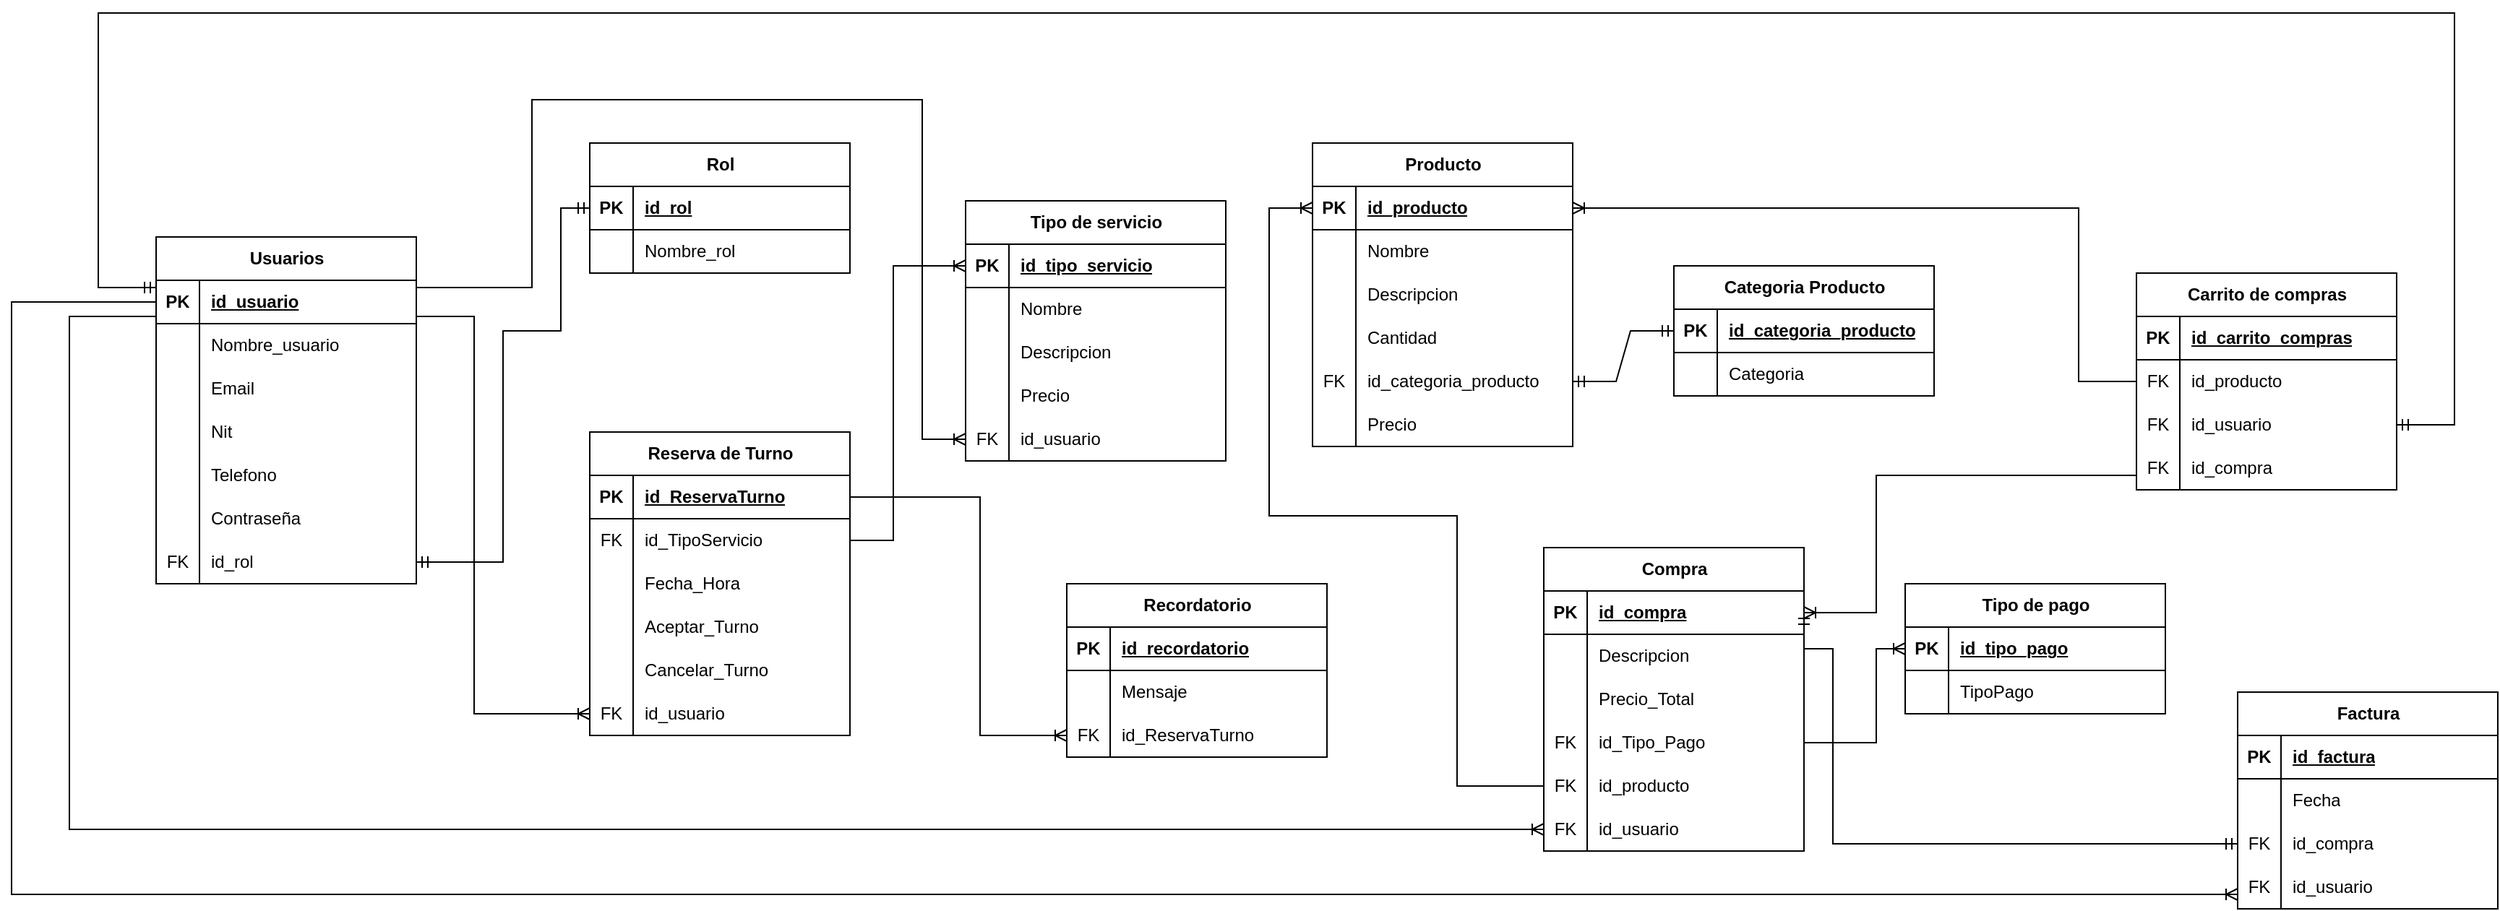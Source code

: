 <mxfile version="24.6.5" type="device">
  <diagram id="R2lEEEUBdFMjLlhIrx00" name="Page-1">
    <mxGraphModel dx="1730" dy="452" grid="1" gridSize="10" guides="1" tooltips="1" connect="1" arrows="1" fold="1" page="1" pageScale="1" pageWidth="850" pageHeight="1100" math="0" shadow="0" extFonts="Permanent Marker^https://fonts.googleapis.com/css?family=Permanent+Marker">
      <root>
        <mxCell id="0" />
        <mxCell id="1" parent="0" />
        <mxCell id="xxgTu0V1UEHldDHJGtF3-1" value="Usuarios " style="shape=table;startSize=30;container=1;collapsible=1;childLayout=tableLayout;fixedRows=1;rowLines=0;fontStyle=1;align=center;resizeLast=1;html=1;" vertex="1" parent="1">
          <mxGeometry x="60" y="205" width="180" height="240" as="geometry" />
        </mxCell>
        <mxCell id="xxgTu0V1UEHldDHJGtF3-2" value="" style="shape=tableRow;horizontal=0;startSize=0;swimlaneHead=0;swimlaneBody=0;fillColor=none;collapsible=0;dropTarget=0;points=[[0,0.5],[1,0.5]];portConstraint=eastwest;top=0;left=0;right=0;bottom=1;" vertex="1" parent="xxgTu0V1UEHldDHJGtF3-1">
          <mxGeometry y="30" width="180" height="30" as="geometry" />
        </mxCell>
        <mxCell id="xxgTu0V1UEHldDHJGtF3-3" value="PK" style="shape=partialRectangle;connectable=0;fillColor=none;top=0;left=0;bottom=0;right=0;fontStyle=1;overflow=hidden;whiteSpace=wrap;html=1;" vertex="1" parent="xxgTu0V1UEHldDHJGtF3-2">
          <mxGeometry width="30" height="30" as="geometry">
            <mxRectangle width="30" height="30" as="alternateBounds" />
          </mxGeometry>
        </mxCell>
        <mxCell id="xxgTu0V1UEHldDHJGtF3-4" value="id_usuario" style="shape=partialRectangle;connectable=0;fillColor=none;top=0;left=0;bottom=0;right=0;align=left;spacingLeft=6;fontStyle=5;overflow=hidden;whiteSpace=wrap;html=1;" vertex="1" parent="xxgTu0V1UEHldDHJGtF3-2">
          <mxGeometry x="30" width="150" height="30" as="geometry">
            <mxRectangle width="150" height="30" as="alternateBounds" />
          </mxGeometry>
        </mxCell>
        <mxCell id="xxgTu0V1UEHldDHJGtF3-5" value="" style="shape=tableRow;horizontal=0;startSize=0;swimlaneHead=0;swimlaneBody=0;fillColor=none;collapsible=0;dropTarget=0;points=[[0,0.5],[1,0.5]];portConstraint=eastwest;top=0;left=0;right=0;bottom=0;" vertex="1" parent="xxgTu0V1UEHldDHJGtF3-1">
          <mxGeometry y="60" width="180" height="30" as="geometry" />
        </mxCell>
        <mxCell id="xxgTu0V1UEHldDHJGtF3-6" value="" style="shape=partialRectangle;connectable=0;fillColor=none;top=0;left=0;bottom=0;right=0;editable=1;overflow=hidden;whiteSpace=wrap;html=1;" vertex="1" parent="xxgTu0V1UEHldDHJGtF3-5">
          <mxGeometry width="30" height="30" as="geometry">
            <mxRectangle width="30" height="30" as="alternateBounds" />
          </mxGeometry>
        </mxCell>
        <mxCell id="xxgTu0V1UEHldDHJGtF3-7" value="Nombre_usuario " style="shape=partialRectangle;connectable=0;fillColor=none;top=0;left=0;bottom=0;right=0;align=left;spacingLeft=6;overflow=hidden;whiteSpace=wrap;html=1;" vertex="1" parent="xxgTu0V1UEHldDHJGtF3-5">
          <mxGeometry x="30" width="150" height="30" as="geometry">
            <mxRectangle width="150" height="30" as="alternateBounds" />
          </mxGeometry>
        </mxCell>
        <mxCell id="xxgTu0V1UEHldDHJGtF3-8" value="" style="shape=tableRow;horizontal=0;startSize=0;swimlaneHead=0;swimlaneBody=0;fillColor=none;collapsible=0;dropTarget=0;points=[[0,0.5],[1,0.5]];portConstraint=eastwest;top=0;left=0;right=0;bottom=0;" vertex="1" parent="xxgTu0V1UEHldDHJGtF3-1">
          <mxGeometry y="90" width="180" height="30" as="geometry" />
        </mxCell>
        <mxCell id="xxgTu0V1UEHldDHJGtF3-9" value="" style="shape=partialRectangle;connectable=0;fillColor=none;top=0;left=0;bottom=0;right=0;editable=1;overflow=hidden;whiteSpace=wrap;html=1;" vertex="1" parent="xxgTu0V1UEHldDHJGtF3-8">
          <mxGeometry width="30" height="30" as="geometry">
            <mxRectangle width="30" height="30" as="alternateBounds" />
          </mxGeometry>
        </mxCell>
        <mxCell id="xxgTu0V1UEHldDHJGtF3-10" value="Email" style="shape=partialRectangle;connectable=0;fillColor=none;top=0;left=0;bottom=0;right=0;align=left;spacingLeft=6;overflow=hidden;whiteSpace=wrap;html=1;" vertex="1" parent="xxgTu0V1UEHldDHJGtF3-8">
          <mxGeometry x="30" width="150" height="30" as="geometry">
            <mxRectangle width="150" height="30" as="alternateBounds" />
          </mxGeometry>
        </mxCell>
        <mxCell id="xxgTu0V1UEHldDHJGtF3-11" value="" style="shape=tableRow;horizontal=0;startSize=0;swimlaneHead=0;swimlaneBody=0;fillColor=none;collapsible=0;dropTarget=0;points=[[0,0.5],[1,0.5]];portConstraint=eastwest;top=0;left=0;right=0;bottom=0;" vertex="1" parent="xxgTu0V1UEHldDHJGtF3-1">
          <mxGeometry y="120" width="180" height="30" as="geometry" />
        </mxCell>
        <mxCell id="xxgTu0V1UEHldDHJGtF3-12" value="" style="shape=partialRectangle;connectable=0;fillColor=none;top=0;left=0;bottom=0;right=0;editable=1;overflow=hidden;whiteSpace=wrap;html=1;" vertex="1" parent="xxgTu0V1UEHldDHJGtF3-11">
          <mxGeometry width="30" height="30" as="geometry">
            <mxRectangle width="30" height="30" as="alternateBounds" />
          </mxGeometry>
        </mxCell>
        <mxCell id="xxgTu0V1UEHldDHJGtF3-13" value="Nit" style="shape=partialRectangle;connectable=0;fillColor=none;top=0;left=0;bottom=0;right=0;align=left;spacingLeft=6;overflow=hidden;whiteSpace=wrap;html=1;" vertex="1" parent="xxgTu0V1UEHldDHJGtF3-11">
          <mxGeometry x="30" width="150" height="30" as="geometry">
            <mxRectangle width="150" height="30" as="alternateBounds" />
          </mxGeometry>
        </mxCell>
        <mxCell id="xxgTu0V1UEHldDHJGtF3-14" style="shape=tableRow;horizontal=0;startSize=0;swimlaneHead=0;swimlaneBody=0;fillColor=none;collapsible=0;dropTarget=0;points=[[0,0.5],[1,0.5]];portConstraint=eastwest;top=0;left=0;right=0;bottom=0;" vertex="1" parent="xxgTu0V1UEHldDHJGtF3-1">
          <mxGeometry y="150" width="180" height="30" as="geometry" />
        </mxCell>
        <mxCell id="xxgTu0V1UEHldDHJGtF3-15" style="shape=partialRectangle;connectable=0;fillColor=none;top=0;left=0;bottom=0;right=0;editable=1;overflow=hidden;whiteSpace=wrap;html=1;" vertex="1" parent="xxgTu0V1UEHldDHJGtF3-14">
          <mxGeometry width="30" height="30" as="geometry">
            <mxRectangle width="30" height="30" as="alternateBounds" />
          </mxGeometry>
        </mxCell>
        <mxCell id="xxgTu0V1UEHldDHJGtF3-16" value="Telefono" style="shape=partialRectangle;connectable=0;fillColor=none;top=0;left=0;bottom=0;right=0;align=left;spacingLeft=6;overflow=hidden;whiteSpace=wrap;html=1;" vertex="1" parent="xxgTu0V1UEHldDHJGtF3-14">
          <mxGeometry x="30" width="150" height="30" as="geometry">
            <mxRectangle width="150" height="30" as="alternateBounds" />
          </mxGeometry>
        </mxCell>
        <mxCell id="xxgTu0V1UEHldDHJGtF3-20" style="shape=tableRow;horizontal=0;startSize=0;swimlaneHead=0;swimlaneBody=0;fillColor=none;collapsible=0;dropTarget=0;points=[[0,0.5],[1,0.5]];portConstraint=eastwest;top=0;left=0;right=0;bottom=0;" vertex="1" parent="xxgTu0V1UEHldDHJGtF3-1">
          <mxGeometry y="180" width="180" height="30" as="geometry" />
        </mxCell>
        <mxCell id="xxgTu0V1UEHldDHJGtF3-21" style="shape=partialRectangle;connectable=0;fillColor=none;top=0;left=0;bottom=0;right=0;editable=1;overflow=hidden;whiteSpace=wrap;html=1;" vertex="1" parent="xxgTu0V1UEHldDHJGtF3-20">
          <mxGeometry width="30" height="30" as="geometry">
            <mxRectangle width="30" height="30" as="alternateBounds" />
          </mxGeometry>
        </mxCell>
        <mxCell id="xxgTu0V1UEHldDHJGtF3-22" value="Contraseña" style="shape=partialRectangle;connectable=0;fillColor=none;top=0;left=0;bottom=0;right=0;align=left;spacingLeft=6;overflow=hidden;whiteSpace=wrap;html=1;" vertex="1" parent="xxgTu0V1UEHldDHJGtF3-20">
          <mxGeometry x="30" width="150" height="30" as="geometry">
            <mxRectangle width="150" height="30" as="alternateBounds" />
          </mxGeometry>
        </mxCell>
        <mxCell id="xxgTu0V1UEHldDHJGtF3-17" style="shape=tableRow;horizontal=0;startSize=0;swimlaneHead=0;swimlaneBody=0;fillColor=none;collapsible=0;dropTarget=0;points=[[0,0.5],[1,0.5]];portConstraint=eastwest;top=0;left=0;right=0;bottom=0;" vertex="1" parent="xxgTu0V1UEHldDHJGtF3-1">
          <mxGeometry y="210" width="180" height="30" as="geometry" />
        </mxCell>
        <mxCell id="xxgTu0V1UEHldDHJGtF3-18" value="FK" style="shape=partialRectangle;connectable=0;fillColor=none;top=0;left=0;bottom=0;right=0;editable=1;overflow=hidden;whiteSpace=wrap;html=1;" vertex="1" parent="xxgTu0V1UEHldDHJGtF3-17">
          <mxGeometry width="30" height="30" as="geometry">
            <mxRectangle width="30" height="30" as="alternateBounds" />
          </mxGeometry>
        </mxCell>
        <mxCell id="xxgTu0V1UEHldDHJGtF3-19" value="id_rol" style="shape=partialRectangle;connectable=0;fillColor=none;top=0;left=0;bottom=0;right=0;align=left;spacingLeft=6;overflow=hidden;whiteSpace=wrap;html=1;" vertex="1" parent="xxgTu0V1UEHldDHJGtF3-17">
          <mxGeometry x="30" width="150" height="30" as="geometry">
            <mxRectangle width="150" height="30" as="alternateBounds" />
          </mxGeometry>
        </mxCell>
        <mxCell id="xxgTu0V1UEHldDHJGtF3-23" value="Rol" style="shape=table;startSize=30;container=1;collapsible=1;childLayout=tableLayout;fixedRows=1;rowLines=0;fontStyle=1;align=center;resizeLast=1;html=1;" vertex="1" parent="1">
          <mxGeometry x="360" y="140" width="180" height="90" as="geometry" />
        </mxCell>
        <mxCell id="xxgTu0V1UEHldDHJGtF3-24" value="" style="shape=tableRow;horizontal=0;startSize=0;swimlaneHead=0;swimlaneBody=0;fillColor=none;collapsible=0;dropTarget=0;points=[[0,0.5],[1,0.5]];portConstraint=eastwest;top=0;left=0;right=0;bottom=1;" vertex="1" parent="xxgTu0V1UEHldDHJGtF3-23">
          <mxGeometry y="30" width="180" height="30" as="geometry" />
        </mxCell>
        <mxCell id="xxgTu0V1UEHldDHJGtF3-25" value="PK" style="shape=partialRectangle;connectable=0;fillColor=none;top=0;left=0;bottom=0;right=0;fontStyle=1;overflow=hidden;whiteSpace=wrap;html=1;" vertex="1" parent="xxgTu0V1UEHldDHJGtF3-24">
          <mxGeometry width="30" height="30" as="geometry">
            <mxRectangle width="30" height="30" as="alternateBounds" />
          </mxGeometry>
        </mxCell>
        <mxCell id="xxgTu0V1UEHldDHJGtF3-26" value="id_rol" style="shape=partialRectangle;connectable=0;fillColor=none;top=0;left=0;bottom=0;right=0;align=left;spacingLeft=6;fontStyle=5;overflow=hidden;whiteSpace=wrap;html=1;" vertex="1" parent="xxgTu0V1UEHldDHJGtF3-24">
          <mxGeometry x="30" width="150" height="30" as="geometry">
            <mxRectangle width="150" height="30" as="alternateBounds" />
          </mxGeometry>
        </mxCell>
        <mxCell id="xxgTu0V1UEHldDHJGtF3-27" value="" style="shape=tableRow;horizontal=0;startSize=0;swimlaneHead=0;swimlaneBody=0;fillColor=none;collapsible=0;dropTarget=0;points=[[0,0.5],[1,0.5]];portConstraint=eastwest;top=0;left=0;right=0;bottom=0;" vertex="1" parent="xxgTu0V1UEHldDHJGtF3-23">
          <mxGeometry y="60" width="180" height="30" as="geometry" />
        </mxCell>
        <mxCell id="xxgTu0V1UEHldDHJGtF3-28" value="" style="shape=partialRectangle;connectable=0;fillColor=none;top=0;left=0;bottom=0;right=0;editable=1;overflow=hidden;whiteSpace=wrap;html=1;" vertex="1" parent="xxgTu0V1UEHldDHJGtF3-27">
          <mxGeometry width="30" height="30" as="geometry">
            <mxRectangle width="30" height="30" as="alternateBounds" />
          </mxGeometry>
        </mxCell>
        <mxCell id="xxgTu0V1UEHldDHJGtF3-29" value="Nombre_rol" style="shape=partialRectangle;connectable=0;fillColor=none;top=0;left=0;bottom=0;right=0;align=left;spacingLeft=6;overflow=hidden;whiteSpace=wrap;html=1;" vertex="1" parent="xxgTu0V1UEHldDHJGtF3-27">
          <mxGeometry x="30" width="150" height="30" as="geometry">
            <mxRectangle width="150" height="30" as="alternateBounds" />
          </mxGeometry>
        </mxCell>
        <mxCell id="xxgTu0V1UEHldDHJGtF3-36" value="Reserva de Turno" style="shape=table;startSize=30;container=1;collapsible=1;childLayout=tableLayout;fixedRows=1;rowLines=0;fontStyle=1;align=center;resizeLast=1;html=1;" vertex="1" parent="1">
          <mxGeometry x="360" y="340" width="180" height="210" as="geometry" />
        </mxCell>
        <mxCell id="xxgTu0V1UEHldDHJGtF3-37" value="" style="shape=tableRow;horizontal=0;startSize=0;swimlaneHead=0;swimlaneBody=0;fillColor=none;collapsible=0;dropTarget=0;points=[[0,0.5],[1,0.5]];portConstraint=eastwest;top=0;left=0;right=0;bottom=1;" vertex="1" parent="xxgTu0V1UEHldDHJGtF3-36">
          <mxGeometry y="30" width="180" height="30" as="geometry" />
        </mxCell>
        <mxCell id="xxgTu0V1UEHldDHJGtF3-38" value="PK" style="shape=partialRectangle;connectable=0;fillColor=none;top=0;left=0;bottom=0;right=0;fontStyle=1;overflow=hidden;whiteSpace=wrap;html=1;" vertex="1" parent="xxgTu0V1UEHldDHJGtF3-37">
          <mxGeometry width="30" height="30" as="geometry">
            <mxRectangle width="30" height="30" as="alternateBounds" />
          </mxGeometry>
        </mxCell>
        <mxCell id="xxgTu0V1UEHldDHJGtF3-39" value="id_ReservaTurno" style="shape=partialRectangle;connectable=0;fillColor=none;top=0;left=0;bottom=0;right=0;align=left;spacingLeft=6;fontStyle=5;overflow=hidden;whiteSpace=wrap;html=1;" vertex="1" parent="xxgTu0V1UEHldDHJGtF3-37">
          <mxGeometry x="30" width="150" height="30" as="geometry">
            <mxRectangle width="150" height="30" as="alternateBounds" />
          </mxGeometry>
        </mxCell>
        <mxCell id="xxgTu0V1UEHldDHJGtF3-40" value="" style="shape=tableRow;horizontal=0;startSize=0;swimlaneHead=0;swimlaneBody=0;fillColor=none;collapsible=0;dropTarget=0;points=[[0,0.5],[1,0.5]];portConstraint=eastwest;top=0;left=0;right=0;bottom=0;" vertex="1" parent="xxgTu0V1UEHldDHJGtF3-36">
          <mxGeometry y="60" width="180" height="30" as="geometry" />
        </mxCell>
        <mxCell id="xxgTu0V1UEHldDHJGtF3-41" value="FK" style="shape=partialRectangle;connectable=0;fillColor=none;top=0;left=0;bottom=0;right=0;editable=1;overflow=hidden;whiteSpace=wrap;html=1;" vertex="1" parent="xxgTu0V1UEHldDHJGtF3-40">
          <mxGeometry width="30" height="30" as="geometry">
            <mxRectangle width="30" height="30" as="alternateBounds" />
          </mxGeometry>
        </mxCell>
        <mxCell id="xxgTu0V1UEHldDHJGtF3-42" value="id_TipoServicio" style="shape=partialRectangle;connectable=0;fillColor=none;top=0;left=0;bottom=0;right=0;align=left;spacingLeft=6;overflow=hidden;whiteSpace=wrap;html=1;" vertex="1" parent="xxgTu0V1UEHldDHJGtF3-40">
          <mxGeometry x="30" width="150" height="30" as="geometry">
            <mxRectangle width="150" height="30" as="alternateBounds" />
          </mxGeometry>
        </mxCell>
        <mxCell id="xxgTu0V1UEHldDHJGtF3-43" value="" style="shape=tableRow;horizontal=0;startSize=0;swimlaneHead=0;swimlaneBody=0;fillColor=none;collapsible=0;dropTarget=0;points=[[0,0.5],[1,0.5]];portConstraint=eastwest;top=0;left=0;right=0;bottom=0;" vertex="1" parent="xxgTu0V1UEHldDHJGtF3-36">
          <mxGeometry y="90" width="180" height="30" as="geometry" />
        </mxCell>
        <mxCell id="xxgTu0V1UEHldDHJGtF3-44" value="" style="shape=partialRectangle;connectable=0;fillColor=none;top=0;left=0;bottom=0;right=0;editable=1;overflow=hidden;whiteSpace=wrap;html=1;" vertex="1" parent="xxgTu0V1UEHldDHJGtF3-43">
          <mxGeometry width="30" height="30" as="geometry">
            <mxRectangle width="30" height="30" as="alternateBounds" />
          </mxGeometry>
        </mxCell>
        <mxCell id="xxgTu0V1UEHldDHJGtF3-45" value="Fecha_Hora" style="shape=partialRectangle;connectable=0;fillColor=none;top=0;left=0;bottom=0;right=0;align=left;spacingLeft=6;overflow=hidden;whiteSpace=wrap;html=1;" vertex="1" parent="xxgTu0V1UEHldDHJGtF3-43">
          <mxGeometry x="30" width="150" height="30" as="geometry">
            <mxRectangle width="150" height="30" as="alternateBounds" />
          </mxGeometry>
        </mxCell>
        <mxCell id="xxgTu0V1UEHldDHJGtF3-46" value="" style="shape=tableRow;horizontal=0;startSize=0;swimlaneHead=0;swimlaneBody=0;fillColor=none;collapsible=0;dropTarget=0;points=[[0,0.5],[1,0.5]];portConstraint=eastwest;top=0;left=0;right=0;bottom=0;" vertex="1" parent="xxgTu0V1UEHldDHJGtF3-36">
          <mxGeometry y="120" width="180" height="30" as="geometry" />
        </mxCell>
        <mxCell id="xxgTu0V1UEHldDHJGtF3-47" value="" style="shape=partialRectangle;connectable=0;fillColor=none;top=0;left=0;bottom=0;right=0;editable=1;overflow=hidden;whiteSpace=wrap;html=1;" vertex="1" parent="xxgTu0V1UEHldDHJGtF3-46">
          <mxGeometry width="30" height="30" as="geometry">
            <mxRectangle width="30" height="30" as="alternateBounds" />
          </mxGeometry>
        </mxCell>
        <mxCell id="xxgTu0V1UEHldDHJGtF3-48" value="Aceptar_Turno" style="shape=partialRectangle;connectable=0;fillColor=none;top=0;left=0;bottom=0;right=0;align=left;spacingLeft=6;overflow=hidden;whiteSpace=wrap;html=1;" vertex="1" parent="xxgTu0V1UEHldDHJGtF3-46">
          <mxGeometry x="30" width="150" height="30" as="geometry">
            <mxRectangle width="150" height="30" as="alternateBounds" />
          </mxGeometry>
        </mxCell>
        <mxCell id="xxgTu0V1UEHldDHJGtF3-49" style="shape=tableRow;horizontal=0;startSize=0;swimlaneHead=0;swimlaneBody=0;fillColor=none;collapsible=0;dropTarget=0;points=[[0,0.5],[1,0.5]];portConstraint=eastwest;top=0;left=0;right=0;bottom=0;" vertex="1" parent="xxgTu0V1UEHldDHJGtF3-36">
          <mxGeometry y="150" width="180" height="30" as="geometry" />
        </mxCell>
        <mxCell id="xxgTu0V1UEHldDHJGtF3-50" style="shape=partialRectangle;connectable=0;fillColor=none;top=0;left=0;bottom=0;right=0;editable=1;overflow=hidden;whiteSpace=wrap;html=1;" vertex="1" parent="xxgTu0V1UEHldDHJGtF3-49">
          <mxGeometry width="30" height="30" as="geometry">
            <mxRectangle width="30" height="30" as="alternateBounds" />
          </mxGeometry>
        </mxCell>
        <mxCell id="xxgTu0V1UEHldDHJGtF3-51" value="Cancelar_Turno" style="shape=partialRectangle;connectable=0;fillColor=none;top=0;left=0;bottom=0;right=0;align=left;spacingLeft=6;overflow=hidden;whiteSpace=wrap;html=1;" vertex="1" parent="xxgTu0V1UEHldDHJGtF3-49">
          <mxGeometry x="30" width="150" height="30" as="geometry">
            <mxRectangle width="150" height="30" as="alternateBounds" />
          </mxGeometry>
        </mxCell>
        <mxCell id="xxgTu0V1UEHldDHJGtF3-52" style="shape=tableRow;horizontal=0;startSize=0;swimlaneHead=0;swimlaneBody=0;fillColor=none;collapsible=0;dropTarget=0;points=[[0,0.5],[1,0.5]];portConstraint=eastwest;top=0;left=0;right=0;bottom=0;" vertex="1" parent="xxgTu0V1UEHldDHJGtF3-36">
          <mxGeometry y="180" width="180" height="30" as="geometry" />
        </mxCell>
        <mxCell id="xxgTu0V1UEHldDHJGtF3-53" value="FK" style="shape=partialRectangle;connectable=0;fillColor=none;top=0;left=0;bottom=0;right=0;editable=1;overflow=hidden;whiteSpace=wrap;html=1;" vertex="1" parent="xxgTu0V1UEHldDHJGtF3-52">
          <mxGeometry width="30" height="30" as="geometry">
            <mxRectangle width="30" height="30" as="alternateBounds" />
          </mxGeometry>
        </mxCell>
        <mxCell id="xxgTu0V1UEHldDHJGtF3-54" value="id_usuario" style="shape=partialRectangle;connectable=0;fillColor=none;top=0;left=0;bottom=0;right=0;align=left;spacingLeft=6;overflow=hidden;whiteSpace=wrap;html=1;" vertex="1" parent="xxgTu0V1UEHldDHJGtF3-52">
          <mxGeometry x="30" width="150" height="30" as="geometry">
            <mxRectangle width="150" height="30" as="alternateBounds" />
          </mxGeometry>
        </mxCell>
        <mxCell id="xxgTu0V1UEHldDHJGtF3-58" value="Tipo de servicio " style="shape=table;startSize=30;container=1;collapsible=1;childLayout=tableLayout;fixedRows=1;rowLines=0;fontStyle=1;align=center;resizeLast=1;html=1;" vertex="1" parent="1">
          <mxGeometry x="620" y="180" width="180" height="180" as="geometry" />
        </mxCell>
        <mxCell id="xxgTu0V1UEHldDHJGtF3-59" value="" style="shape=tableRow;horizontal=0;startSize=0;swimlaneHead=0;swimlaneBody=0;fillColor=none;collapsible=0;dropTarget=0;points=[[0,0.5],[1,0.5]];portConstraint=eastwest;top=0;left=0;right=0;bottom=1;" vertex="1" parent="xxgTu0V1UEHldDHJGtF3-58">
          <mxGeometry y="30" width="180" height="30" as="geometry" />
        </mxCell>
        <mxCell id="xxgTu0V1UEHldDHJGtF3-60" value="PK" style="shape=partialRectangle;connectable=0;fillColor=none;top=0;left=0;bottom=0;right=0;fontStyle=1;overflow=hidden;whiteSpace=wrap;html=1;" vertex="1" parent="xxgTu0V1UEHldDHJGtF3-59">
          <mxGeometry width="30" height="30" as="geometry">
            <mxRectangle width="30" height="30" as="alternateBounds" />
          </mxGeometry>
        </mxCell>
        <mxCell id="xxgTu0V1UEHldDHJGtF3-61" value="id_tipo_servicio" style="shape=partialRectangle;connectable=0;fillColor=none;top=0;left=0;bottom=0;right=0;align=left;spacingLeft=6;fontStyle=5;overflow=hidden;whiteSpace=wrap;html=1;" vertex="1" parent="xxgTu0V1UEHldDHJGtF3-59">
          <mxGeometry x="30" width="150" height="30" as="geometry">
            <mxRectangle width="150" height="30" as="alternateBounds" />
          </mxGeometry>
        </mxCell>
        <mxCell id="xxgTu0V1UEHldDHJGtF3-62" value="" style="shape=tableRow;horizontal=0;startSize=0;swimlaneHead=0;swimlaneBody=0;fillColor=none;collapsible=0;dropTarget=0;points=[[0,0.5],[1,0.5]];portConstraint=eastwest;top=0;left=0;right=0;bottom=0;" vertex="1" parent="xxgTu0V1UEHldDHJGtF3-58">
          <mxGeometry y="60" width="180" height="30" as="geometry" />
        </mxCell>
        <mxCell id="xxgTu0V1UEHldDHJGtF3-63" value="" style="shape=partialRectangle;connectable=0;fillColor=none;top=0;left=0;bottom=0;right=0;editable=1;overflow=hidden;whiteSpace=wrap;html=1;" vertex="1" parent="xxgTu0V1UEHldDHJGtF3-62">
          <mxGeometry width="30" height="30" as="geometry">
            <mxRectangle width="30" height="30" as="alternateBounds" />
          </mxGeometry>
        </mxCell>
        <mxCell id="xxgTu0V1UEHldDHJGtF3-64" value="Nombre" style="shape=partialRectangle;connectable=0;fillColor=none;top=0;left=0;bottom=0;right=0;align=left;spacingLeft=6;overflow=hidden;whiteSpace=wrap;html=1;" vertex="1" parent="xxgTu0V1UEHldDHJGtF3-62">
          <mxGeometry x="30" width="150" height="30" as="geometry">
            <mxRectangle width="150" height="30" as="alternateBounds" />
          </mxGeometry>
        </mxCell>
        <mxCell id="xxgTu0V1UEHldDHJGtF3-65" value="" style="shape=tableRow;horizontal=0;startSize=0;swimlaneHead=0;swimlaneBody=0;fillColor=none;collapsible=0;dropTarget=0;points=[[0,0.5],[1,0.5]];portConstraint=eastwest;top=0;left=0;right=0;bottom=0;" vertex="1" parent="xxgTu0V1UEHldDHJGtF3-58">
          <mxGeometry y="90" width="180" height="30" as="geometry" />
        </mxCell>
        <mxCell id="xxgTu0V1UEHldDHJGtF3-66" value="" style="shape=partialRectangle;connectable=0;fillColor=none;top=0;left=0;bottom=0;right=0;editable=1;overflow=hidden;whiteSpace=wrap;html=1;" vertex="1" parent="xxgTu0V1UEHldDHJGtF3-65">
          <mxGeometry width="30" height="30" as="geometry">
            <mxRectangle width="30" height="30" as="alternateBounds" />
          </mxGeometry>
        </mxCell>
        <mxCell id="xxgTu0V1UEHldDHJGtF3-67" value="Descripcion" style="shape=partialRectangle;connectable=0;fillColor=none;top=0;left=0;bottom=0;right=0;align=left;spacingLeft=6;overflow=hidden;whiteSpace=wrap;html=1;" vertex="1" parent="xxgTu0V1UEHldDHJGtF3-65">
          <mxGeometry x="30" width="150" height="30" as="geometry">
            <mxRectangle width="150" height="30" as="alternateBounds" />
          </mxGeometry>
        </mxCell>
        <mxCell id="xxgTu0V1UEHldDHJGtF3-68" value="" style="shape=tableRow;horizontal=0;startSize=0;swimlaneHead=0;swimlaneBody=0;fillColor=none;collapsible=0;dropTarget=0;points=[[0,0.5],[1,0.5]];portConstraint=eastwest;top=0;left=0;right=0;bottom=0;" vertex="1" parent="xxgTu0V1UEHldDHJGtF3-58">
          <mxGeometry y="120" width="180" height="30" as="geometry" />
        </mxCell>
        <mxCell id="xxgTu0V1UEHldDHJGtF3-69" value="" style="shape=partialRectangle;connectable=0;fillColor=none;top=0;left=0;bottom=0;right=0;editable=1;overflow=hidden;whiteSpace=wrap;html=1;" vertex="1" parent="xxgTu0V1UEHldDHJGtF3-68">
          <mxGeometry width="30" height="30" as="geometry">
            <mxRectangle width="30" height="30" as="alternateBounds" />
          </mxGeometry>
        </mxCell>
        <mxCell id="xxgTu0V1UEHldDHJGtF3-70" value="Precio" style="shape=partialRectangle;connectable=0;fillColor=none;top=0;left=0;bottom=0;right=0;align=left;spacingLeft=6;overflow=hidden;whiteSpace=wrap;html=1;" vertex="1" parent="xxgTu0V1UEHldDHJGtF3-68">
          <mxGeometry x="30" width="150" height="30" as="geometry">
            <mxRectangle width="150" height="30" as="alternateBounds" />
          </mxGeometry>
        </mxCell>
        <mxCell id="xxgTu0V1UEHldDHJGtF3-71" style="shape=tableRow;horizontal=0;startSize=0;swimlaneHead=0;swimlaneBody=0;fillColor=none;collapsible=0;dropTarget=0;points=[[0,0.5],[1,0.5]];portConstraint=eastwest;top=0;left=0;right=0;bottom=0;" vertex="1" parent="xxgTu0V1UEHldDHJGtF3-58">
          <mxGeometry y="150" width="180" height="30" as="geometry" />
        </mxCell>
        <mxCell id="xxgTu0V1UEHldDHJGtF3-72" value="FK" style="shape=partialRectangle;connectable=0;fillColor=none;top=0;left=0;bottom=0;right=0;editable=1;overflow=hidden;whiteSpace=wrap;html=1;" vertex="1" parent="xxgTu0V1UEHldDHJGtF3-71">
          <mxGeometry width="30" height="30" as="geometry">
            <mxRectangle width="30" height="30" as="alternateBounds" />
          </mxGeometry>
        </mxCell>
        <mxCell id="xxgTu0V1UEHldDHJGtF3-73" value="id_usuario" style="shape=partialRectangle;connectable=0;fillColor=none;top=0;left=0;bottom=0;right=0;align=left;spacingLeft=6;overflow=hidden;whiteSpace=wrap;html=1;" vertex="1" parent="xxgTu0V1UEHldDHJGtF3-71">
          <mxGeometry x="30" width="150" height="30" as="geometry">
            <mxRectangle width="150" height="30" as="alternateBounds" />
          </mxGeometry>
        </mxCell>
        <mxCell id="xxgTu0V1UEHldDHJGtF3-77" value="Recordatorio" style="shape=table;startSize=30;container=1;collapsible=1;childLayout=tableLayout;fixedRows=1;rowLines=0;fontStyle=1;align=center;resizeLast=1;html=1;" vertex="1" parent="1">
          <mxGeometry x="690" y="445" width="180" height="120" as="geometry" />
        </mxCell>
        <mxCell id="xxgTu0V1UEHldDHJGtF3-78" value="" style="shape=tableRow;horizontal=0;startSize=0;swimlaneHead=0;swimlaneBody=0;fillColor=none;collapsible=0;dropTarget=0;points=[[0,0.5],[1,0.5]];portConstraint=eastwest;top=0;left=0;right=0;bottom=1;" vertex="1" parent="xxgTu0V1UEHldDHJGtF3-77">
          <mxGeometry y="30" width="180" height="30" as="geometry" />
        </mxCell>
        <mxCell id="xxgTu0V1UEHldDHJGtF3-79" value="PK" style="shape=partialRectangle;connectable=0;fillColor=none;top=0;left=0;bottom=0;right=0;fontStyle=1;overflow=hidden;whiteSpace=wrap;html=1;" vertex="1" parent="xxgTu0V1UEHldDHJGtF3-78">
          <mxGeometry width="30" height="30" as="geometry">
            <mxRectangle width="30" height="30" as="alternateBounds" />
          </mxGeometry>
        </mxCell>
        <mxCell id="xxgTu0V1UEHldDHJGtF3-80" value="id_recordatorio" style="shape=partialRectangle;connectable=0;fillColor=none;top=0;left=0;bottom=0;right=0;align=left;spacingLeft=6;fontStyle=5;overflow=hidden;whiteSpace=wrap;html=1;" vertex="1" parent="xxgTu0V1UEHldDHJGtF3-78">
          <mxGeometry x="30" width="150" height="30" as="geometry">
            <mxRectangle width="150" height="30" as="alternateBounds" />
          </mxGeometry>
        </mxCell>
        <mxCell id="xxgTu0V1UEHldDHJGtF3-81" value="" style="shape=tableRow;horizontal=0;startSize=0;swimlaneHead=0;swimlaneBody=0;fillColor=none;collapsible=0;dropTarget=0;points=[[0,0.5],[1,0.5]];portConstraint=eastwest;top=0;left=0;right=0;bottom=0;" vertex="1" parent="xxgTu0V1UEHldDHJGtF3-77">
          <mxGeometry y="60" width="180" height="30" as="geometry" />
        </mxCell>
        <mxCell id="xxgTu0V1UEHldDHJGtF3-82" value="" style="shape=partialRectangle;connectable=0;fillColor=none;top=0;left=0;bottom=0;right=0;editable=1;overflow=hidden;whiteSpace=wrap;html=1;" vertex="1" parent="xxgTu0V1UEHldDHJGtF3-81">
          <mxGeometry width="30" height="30" as="geometry">
            <mxRectangle width="30" height="30" as="alternateBounds" />
          </mxGeometry>
        </mxCell>
        <mxCell id="xxgTu0V1UEHldDHJGtF3-83" value="Mensaje " style="shape=partialRectangle;connectable=0;fillColor=none;top=0;left=0;bottom=0;right=0;align=left;spacingLeft=6;overflow=hidden;whiteSpace=wrap;html=1;" vertex="1" parent="xxgTu0V1UEHldDHJGtF3-81">
          <mxGeometry x="30" width="150" height="30" as="geometry">
            <mxRectangle width="150" height="30" as="alternateBounds" />
          </mxGeometry>
        </mxCell>
        <mxCell id="xxgTu0V1UEHldDHJGtF3-84" value="" style="shape=tableRow;horizontal=0;startSize=0;swimlaneHead=0;swimlaneBody=0;fillColor=none;collapsible=0;dropTarget=0;points=[[0,0.5],[1,0.5]];portConstraint=eastwest;top=0;left=0;right=0;bottom=0;" vertex="1" parent="xxgTu0V1UEHldDHJGtF3-77">
          <mxGeometry y="90" width="180" height="30" as="geometry" />
        </mxCell>
        <mxCell id="xxgTu0V1UEHldDHJGtF3-85" value="FK" style="shape=partialRectangle;connectable=0;fillColor=none;top=0;left=0;bottom=0;right=0;editable=1;overflow=hidden;whiteSpace=wrap;html=1;" vertex="1" parent="xxgTu0V1UEHldDHJGtF3-84">
          <mxGeometry width="30" height="30" as="geometry">
            <mxRectangle width="30" height="30" as="alternateBounds" />
          </mxGeometry>
        </mxCell>
        <mxCell id="xxgTu0V1UEHldDHJGtF3-86" value="id_ReservaTurno" style="shape=partialRectangle;connectable=0;fillColor=none;top=0;left=0;bottom=0;right=0;align=left;spacingLeft=6;overflow=hidden;whiteSpace=wrap;html=1;" vertex="1" parent="xxgTu0V1UEHldDHJGtF3-84">
          <mxGeometry x="30" width="150" height="30" as="geometry">
            <mxRectangle width="150" height="30" as="alternateBounds" />
          </mxGeometry>
        </mxCell>
        <mxCell id="xxgTu0V1UEHldDHJGtF3-93" value="Producto" style="shape=table;startSize=30;container=1;collapsible=1;childLayout=tableLayout;fixedRows=1;rowLines=0;fontStyle=1;align=center;resizeLast=1;html=1;" vertex="1" parent="1">
          <mxGeometry x="860" y="140" width="180" height="210" as="geometry" />
        </mxCell>
        <mxCell id="xxgTu0V1UEHldDHJGtF3-94" value="" style="shape=tableRow;horizontal=0;startSize=0;swimlaneHead=0;swimlaneBody=0;fillColor=none;collapsible=0;dropTarget=0;points=[[0,0.5],[1,0.5]];portConstraint=eastwest;top=0;left=0;right=0;bottom=1;" vertex="1" parent="xxgTu0V1UEHldDHJGtF3-93">
          <mxGeometry y="30" width="180" height="30" as="geometry" />
        </mxCell>
        <mxCell id="xxgTu0V1UEHldDHJGtF3-95" value="PK" style="shape=partialRectangle;connectable=0;fillColor=none;top=0;left=0;bottom=0;right=0;fontStyle=1;overflow=hidden;whiteSpace=wrap;html=1;" vertex="1" parent="xxgTu0V1UEHldDHJGtF3-94">
          <mxGeometry width="30" height="30" as="geometry">
            <mxRectangle width="30" height="30" as="alternateBounds" />
          </mxGeometry>
        </mxCell>
        <mxCell id="xxgTu0V1UEHldDHJGtF3-96" value="id_producto" style="shape=partialRectangle;connectable=0;fillColor=none;top=0;left=0;bottom=0;right=0;align=left;spacingLeft=6;fontStyle=5;overflow=hidden;whiteSpace=wrap;html=1;" vertex="1" parent="xxgTu0V1UEHldDHJGtF3-94">
          <mxGeometry x="30" width="150" height="30" as="geometry">
            <mxRectangle width="150" height="30" as="alternateBounds" />
          </mxGeometry>
        </mxCell>
        <mxCell id="xxgTu0V1UEHldDHJGtF3-97" value="" style="shape=tableRow;horizontal=0;startSize=0;swimlaneHead=0;swimlaneBody=0;fillColor=none;collapsible=0;dropTarget=0;points=[[0,0.5],[1,0.5]];portConstraint=eastwest;top=0;left=0;right=0;bottom=0;" vertex="1" parent="xxgTu0V1UEHldDHJGtF3-93">
          <mxGeometry y="60" width="180" height="30" as="geometry" />
        </mxCell>
        <mxCell id="xxgTu0V1UEHldDHJGtF3-98" value="" style="shape=partialRectangle;connectable=0;fillColor=none;top=0;left=0;bottom=0;right=0;editable=1;overflow=hidden;whiteSpace=wrap;html=1;" vertex="1" parent="xxgTu0V1UEHldDHJGtF3-97">
          <mxGeometry width="30" height="30" as="geometry">
            <mxRectangle width="30" height="30" as="alternateBounds" />
          </mxGeometry>
        </mxCell>
        <mxCell id="xxgTu0V1UEHldDHJGtF3-99" value="Nombre" style="shape=partialRectangle;connectable=0;fillColor=none;top=0;left=0;bottom=0;right=0;align=left;spacingLeft=6;overflow=hidden;whiteSpace=wrap;html=1;" vertex="1" parent="xxgTu0V1UEHldDHJGtF3-97">
          <mxGeometry x="30" width="150" height="30" as="geometry">
            <mxRectangle width="150" height="30" as="alternateBounds" />
          </mxGeometry>
        </mxCell>
        <mxCell id="xxgTu0V1UEHldDHJGtF3-100" value="" style="shape=tableRow;horizontal=0;startSize=0;swimlaneHead=0;swimlaneBody=0;fillColor=none;collapsible=0;dropTarget=0;points=[[0,0.5],[1,0.5]];portConstraint=eastwest;top=0;left=0;right=0;bottom=0;" vertex="1" parent="xxgTu0V1UEHldDHJGtF3-93">
          <mxGeometry y="90" width="180" height="30" as="geometry" />
        </mxCell>
        <mxCell id="xxgTu0V1UEHldDHJGtF3-101" value="" style="shape=partialRectangle;connectable=0;fillColor=none;top=0;left=0;bottom=0;right=0;editable=1;overflow=hidden;whiteSpace=wrap;html=1;" vertex="1" parent="xxgTu0V1UEHldDHJGtF3-100">
          <mxGeometry width="30" height="30" as="geometry">
            <mxRectangle width="30" height="30" as="alternateBounds" />
          </mxGeometry>
        </mxCell>
        <mxCell id="xxgTu0V1UEHldDHJGtF3-102" value="Descripcion" style="shape=partialRectangle;connectable=0;fillColor=none;top=0;left=0;bottom=0;right=0;align=left;spacingLeft=6;overflow=hidden;whiteSpace=wrap;html=1;" vertex="1" parent="xxgTu0V1UEHldDHJGtF3-100">
          <mxGeometry x="30" width="150" height="30" as="geometry">
            <mxRectangle width="150" height="30" as="alternateBounds" />
          </mxGeometry>
        </mxCell>
        <mxCell id="xxgTu0V1UEHldDHJGtF3-103" value="" style="shape=tableRow;horizontal=0;startSize=0;swimlaneHead=0;swimlaneBody=0;fillColor=none;collapsible=0;dropTarget=0;points=[[0,0.5],[1,0.5]];portConstraint=eastwest;top=0;left=0;right=0;bottom=0;" vertex="1" parent="xxgTu0V1UEHldDHJGtF3-93">
          <mxGeometry y="120" width="180" height="30" as="geometry" />
        </mxCell>
        <mxCell id="xxgTu0V1UEHldDHJGtF3-104" value="" style="shape=partialRectangle;connectable=0;fillColor=none;top=0;left=0;bottom=0;right=0;editable=1;overflow=hidden;whiteSpace=wrap;html=1;" vertex="1" parent="xxgTu0V1UEHldDHJGtF3-103">
          <mxGeometry width="30" height="30" as="geometry">
            <mxRectangle width="30" height="30" as="alternateBounds" />
          </mxGeometry>
        </mxCell>
        <mxCell id="xxgTu0V1UEHldDHJGtF3-105" value="Cantidad" style="shape=partialRectangle;connectable=0;fillColor=none;top=0;left=0;bottom=0;right=0;align=left;spacingLeft=6;overflow=hidden;whiteSpace=wrap;html=1;" vertex="1" parent="xxgTu0V1UEHldDHJGtF3-103">
          <mxGeometry x="30" width="150" height="30" as="geometry">
            <mxRectangle width="150" height="30" as="alternateBounds" />
          </mxGeometry>
        </mxCell>
        <mxCell id="xxgTu0V1UEHldDHJGtF3-106" style="shape=tableRow;horizontal=0;startSize=0;swimlaneHead=0;swimlaneBody=0;fillColor=none;collapsible=0;dropTarget=0;points=[[0,0.5],[1,0.5]];portConstraint=eastwest;top=0;left=0;right=0;bottom=0;" vertex="1" parent="xxgTu0V1UEHldDHJGtF3-93">
          <mxGeometry y="150" width="180" height="30" as="geometry" />
        </mxCell>
        <mxCell id="xxgTu0V1UEHldDHJGtF3-107" value="FK" style="shape=partialRectangle;connectable=0;fillColor=none;top=0;left=0;bottom=0;right=0;editable=1;overflow=hidden;whiteSpace=wrap;html=1;" vertex="1" parent="xxgTu0V1UEHldDHJGtF3-106">
          <mxGeometry width="30" height="30" as="geometry">
            <mxRectangle width="30" height="30" as="alternateBounds" />
          </mxGeometry>
        </mxCell>
        <mxCell id="xxgTu0V1UEHldDHJGtF3-108" value="id_categoria_producto " style="shape=partialRectangle;connectable=0;fillColor=none;top=0;left=0;bottom=0;right=0;align=left;spacingLeft=6;overflow=hidden;whiteSpace=wrap;html=1;" vertex="1" parent="xxgTu0V1UEHldDHJGtF3-106">
          <mxGeometry x="30" width="150" height="30" as="geometry">
            <mxRectangle width="150" height="30" as="alternateBounds" />
          </mxGeometry>
        </mxCell>
        <mxCell id="xxgTu0V1UEHldDHJGtF3-109" style="shape=tableRow;horizontal=0;startSize=0;swimlaneHead=0;swimlaneBody=0;fillColor=none;collapsible=0;dropTarget=0;points=[[0,0.5],[1,0.5]];portConstraint=eastwest;top=0;left=0;right=0;bottom=0;" vertex="1" parent="xxgTu0V1UEHldDHJGtF3-93">
          <mxGeometry y="180" width="180" height="30" as="geometry" />
        </mxCell>
        <mxCell id="xxgTu0V1UEHldDHJGtF3-110" value="" style="shape=partialRectangle;connectable=0;fillColor=none;top=0;left=0;bottom=0;right=0;editable=1;overflow=hidden;whiteSpace=wrap;html=1;" vertex="1" parent="xxgTu0V1UEHldDHJGtF3-109">
          <mxGeometry width="30" height="30" as="geometry">
            <mxRectangle width="30" height="30" as="alternateBounds" />
          </mxGeometry>
        </mxCell>
        <mxCell id="xxgTu0V1UEHldDHJGtF3-111" value="Precio" style="shape=partialRectangle;connectable=0;fillColor=none;top=0;left=0;bottom=0;right=0;align=left;spacingLeft=6;overflow=hidden;whiteSpace=wrap;html=1;" vertex="1" parent="xxgTu0V1UEHldDHJGtF3-109">
          <mxGeometry x="30" width="150" height="30" as="geometry">
            <mxRectangle width="150" height="30" as="alternateBounds" />
          </mxGeometry>
        </mxCell>
        <mxCell id="xxgTu0V1UEHldDHJGtF3-112" value="Categoria Producto" style="shape=table;startSize=30;container=1;collapsible=1;childLayout=tableLayout;fixedRows=1;rowLines=0;fontStyle=1;align=center;resizeLast=1;html=1;" vertex="1" parent="1">
          <mxGeometry x="1110" y="225" width="180" height="90" as="geometry" />
        </mxCell>
        <mxCell id="xxgTu0V1UEHldDHJGtF3-113" value="" style="shape=tableRow;horizontal=0;startSize=0;swimlaneHead=0;swimlaneBody=0;fillColor=none;collapsible=0;dropTarget=0;points=[[0,0.5],[1,0.5]];portConstraint=eastwest;top=0;left=0;right=0;bottom=1;" vertex="1" parent="xxgTu0V1UEHldDHJGtF3-112">
          <mxGeometry y="30" width="180" height="30" as="geometry" />
        </mxCell>
        <mxCell id="xxgTu0V1UEHldDHJGtF3-114" value="PK" style="shape=partialRectangle;connectable=0;fillColor=none;top=0;left=0;bottom=0;right=0;fontStyle=1;overflow=hidden;whiteSpace=wrap;html=1;" vertex="1" parent="xxgTu0V1UEHldDHJGtF3-113">
          <mxGeometry width="30" height="30" as="geometry">
            <mxRectangle width="30" height="30" as="alternateBounds" />
          </mxGeometry>
        </mxCell>
        <mxCell id="xxgTu0V1UEHldDHJGtF3-115" value="id_categoria_producto" style="shape=partialRectangle;connectable=0;fillColor=none;top=0;left=0;bottom=0;right=0;align=left;spacingLeft=6;fontStyle=5;overflow=hidden;whiteSpace=wrap;html=1;" vertex="1" parent="xxgTu0V1UEHldDHJGtF3-113">
          <mxGeometry x="30" width="150" height="30" as="geometry">
            <mxRectangle width="150" height="30" as="alternateBounds" />
          </mxGeometry>
        </mxCell>
        <mxCell id="xxgTu0V1UEHldDHJGtF3-116" value="" style="shape=tableRow;horizontal=0;startSize=0;swimlaneHead=0;swimlaneBody=0;fillColor=none;collapsible=0;dropTarget=0;points=[[0,0.5],[1,0.5]];portConstraint=eastwest;top=0;left=0;right=0;bottom=0;" vertex="1" parent="xxgTu0V1UEHldDHJGtF3-112">
          <mxGeometry y="60" width="180" height="30" as="geometry" />
        </mxCell>
        <mxCell id="xxgTu0V1UEHldDHJGtF3-117" value="" style="shape=partialRectangle;connectable=0;fillColor=none;top=0;left=0;bottom=0;right=0;editable=1;overflow=hidden;whiteSpace=wrap;html=1;" vertex="1" parent="xxgTu0V1UEHldDHJGtF3-116">
          <mxGeometry width="30" height="30" as="geometry">
            <mxRectangle width="30" height="30" as="alternateBounds" />
          </mxGeometry>
        </mxCell>
        <mxCell id="xxgTu0V1UEHldDHJGtF3-118" value="Categoria" style="shape=partialRectangle;connectable=0;fillColor=none;top=0;left=0;bottom=0;right=0;align=left;spacingLeft=6;overflow=hidden;whiteSpace=wrap;html=1;" vertex="1" parent="xxgTu0V1UEHldDHJGtF3-116">
          <mxGeometry x="30" width="150" height="30" as="geometry">
            <mxRectangle width="150" height="30" as="alternateBounds" />
          </mxGeometry>
        </mxCell>
        <mxCell id="xxgTu0V1UEHldDHJGtF3-119" value="Compra" style="shape=table;startSize=30;container=1;collapsible=1;childLayout=tableLayout;fixedRows=1;rowLines=0;fontStyle=1;align=center;resizeLast=1;html=1;" vertex="1" parent="1">
          <mxGeometry x="1020" y="420" width="180" height="210" as="geometry" />
        </mxCell>
        <mxCell id="xxgTu0V1UEHldDHJGtF3-120" value="" style="shape=tableRow;horizontal=0;startSize=0;swimlaneHead=0;swimlaneBody=0;fillColor=none;collapsible=0;dropTarget=0;points=[[0,0.5],[1,0.5]];portConstraint=eastwest;top=0;left=0;right=0;bottom=1;" vertex="1" parent="xxgTu0V1UEHldDHJGtF3-119">
          <mxGeometry y="30" width="180" height="30" as="geometry" />
        </mxCell>
        <mxCell id="xxgTu0V1UEHldDHJGtF3-121" value="PK" style="shape=partialRectangle;connectable=0;fillColor=none;top=0;left=0;bottom=0;right=0;fontStyle=1;overflow=hidden;whiteSpace=wrap;html=1;" vertex="1" parent="xxgTu0V1UEHldDHJGtF3-120">
          <mxGeometry width="30" height="30" as="geometry">
            <mxRectangle width="30" height="30" as="alternateBounds" />
          </mxGeometry>
        </mxCell>
        <mxCell id="xxgTu0V1UEHldDHJGtF3-122" value="id_compra" style="shape=partialRectangle;connectable=0;fillColor=none;top=0;left=0;bottom=0;right=0;align=left;spacingLeft=6;fontStyle=5;overflow=hidden;whiteSpace=wrap;html=1;" vertex="1" parent="xxgTu0V1UEHldDHJGtF3-120">
          <mxGeometry x="30" width="150" height="30" as="geometry">
            <mxRectangle width="150" height="30" as="alternateBounds" />
          </mxGeometry>
        </mxCell>
        <mxCell id="xxgTu0V1UEHldDHJGtF3-123" value="" style="shape=tableRow;horizontal=0;startSize=0;swimlaneHead=0;swimlaneBody=0;fillColor=none;collapsible=0;dropTarget=0;points=[[0,0.5],[1,0.5]];portConstraint=eastwest;top=0;left=0;right=0;bottom=0;" vertex="1" parent="xxgTu0V1UEHldDHJGtF3-119">
          <mxGeometry y="60" width="180" height="30" as="geometry" />
        </mxCell>
        <mxCell id="xxgTu0V1UEHldDHJGtF3-124" value="" style="shape=partialRectangle;connectable=0;fillColor=none;top=0;left=0;bottom=0;right=0;editable=1;overflow=hidden;whiteSpace=wrap;html=1;" vertex="1" parent="xxgTu0V1UEHldDHJGtF3-123">
          <mxGeometry width="30" height="30" as="geometry">
            <mxRectangle width="30" height="30" as="alternateBounds" />
          </mxGeometry>
        </mxCell>
        <mxCell id="xxgTu0V1UEHldDHJGtF3-125" value="Descripcion" style="shape=partialRectangle;connectable=0;fillColor=none;top=0;left=0;bottom=0;right=0;align=left;spacingLeft=6;overflow=hidden;whiteSpace=wrap;html=1;" vertex="1" parent="xxgTu0V1UEHldDHJGtF3-123">
          <mxGeometry x="30" width="150" height="30" as="geometry">
            <mxRectangle width="150" height="30" as="alternateBounds" />
          </mxGeometry>
        </mxCell>
        <mxCell id="xxgTu0V1UEHldDHJGtF3-126" value="" style="shape=tableRow;horizontal=0;startSize=0;swimlaneHead=0;swimlaneBody=0;fillColor=none;collapsible=0;dropTarget=0;points=[[0,0.5],[1,0.5]];portConstraint=eastwest;top=0;left=0;right=0;bottom=0;" vertex="1" parent="xxgTu0V1UEHldDHJGtF3-119">
          <mxGeometry y="90" width="180" height="30" as="geometry" />
        </mxCell>
        <mxCell id="xxgTu0V1UEHldDHJGtF3-127" value="" style="shape=partialRectangle;connectable=0;fillColor=none;top=0;left=0;bottom=0;right=0;editable=1;overflow=hidden;whiteSpace=wrap;html=1;" vertex="1" parent="xxgTu0V1UEHldDHJGtF3-126">
          <mxGeometry width="30" height="30" as="geometry">
            <mxRectangle width="30" height="30" as="alternateBounds" />
          </mxGeometry>
        </mxCell>
        <mxCell id="xxgTu0V1UEHldDHJGtF3-128" value="Precio_Total" style="shape=partialRectangle;connectable=0;fillColor=none;top=0;left=0;bottom=0;right=0;align=left;spacingLeft=6;overflow=hidden;whiteSpace=wrap;html=1;" vertex="1" parent="xxgTu0V1UEHldDHJGtF3-126">
          <mxGeometry x="30" width="150" height="30" as="geometry">
            <mxRectangle width="150" height="30" as="alternateBounds" />
          </mxGeometry>
        </mxCell>
        <mxCell id="xxgTu0V1UEHldDHJGtF3-129" value="" style="shape=tableRow;horizontal=0;startSize=0;swimlaneHead=0;swimlaneBody=0;fillColor=none;collapsible=0;dropTarget=0;points=[[0,0.5],[1,0.5]];portConstraint=eastwest;top=0;left=0;right=0;bottom=0;" vertex="1" parent="xxgTu0V1UEHldDHJGtF3-119">
          <mxGeometry y="120" width="180" height="30" as="geometry" />
        </mxCell>
        <mxCell id="xxgTu0V1UEHldDHJGtF3-130" value="FK" style="shape=partialRectangle;connectable=0;fillColor=none;top=0;left=0;bottom=0;right=0;editable=1;overflow=hidden;whiteSpace=wrap;html=1;" vertex="1" parent="xxgTu0V1UEHldDHJGtF3-129">
          <mxGeometry width="30" height="30" as="geometry">
            <mxRectangle width="30" height="30" as="alternateBounds" />
          </mxGeometry>
        </mxCell>
        <mxCell id="xxgTu0V1UEHldDHJGtF3-131" value="id_Tipo_Pago" style="shape=partialRectangle;connectable=0;fillColor=none;top=0;left=0;bottom=0;right=0;align=left;spacingLeft=6;overflow=hidden;whiteSpace=wrap;html=1;" vertex="1" parent="xxgTu0V1UEHldDHJGtF3-129">
          <mxGeometry x="30" width="150" height="30" as="geometry">
            <mxRectangle width="150" height="30" as="alternateBounds" />
          </mxGeometry>
        </mxCell>
        <mxCell id="xxgTu0V1UEHldDHJGtF3-132" style="shape=tableRow;horizontal=0;startSize=0;swimlaneHead=0;swimlaneBody=0;fillColor=none;collapsible=0;dropTarget=0;points=[[0,0.5],[1,0.5]];portConstraint=eastwest;top=0;left=0;right=0;bottom=0;" vertex="1" parent="xxgTu0V1UEHldDHJGtF3-119">
          <mxGeometry y="150" width="180" height="30" as="geometry" />
        </mxCell>
        <mxCell id="xxgTu0V1UEHldDHJGtF3-133" value="FK" style="shape=partialRectangle;connectable=0;fillColor=none;top=0;left=0;bottom=0;right=0;editable=1;overflow=hidden;whiteSpace=wrap;html=1;" vertex="1" parent="xxgTu0V1UEHldDHJGtF3-132">
          <mxGeometry width="30" height="30" as="geometry">
            <mxRectangle width="30" height="30" as="alternateBounds" />
          </mxGeometry>
        </mxCell>
        <mxCell id="xxgTu0V1UEHldDHJGtF3-134" value="id_producto" style="shape=partialRectangle;connectable=0;fillColor=none;top=0;left=0;bottom=0;right=0;align=left;spacingLeft=6;overflow=hidden;whiteSpace=wrap;html=1;" vertex="1" parent="xxgTu0V1UEHldDHJGtF3-132">
          <mxGeometry x="30" width="150" height="30" as="geometry">
            <mxRectangle width="150" height="30" as="alternateBounds" />
          </mxGeometry>
        </mxCell>
        <mxCell id="xxgTu0V1UEHldDHJGtF3-135" style="shape=tableRow;horizontal=0;startSize=0;swimlaneHead=0;swimlaneBody=0;fillColor=none;collapsible=0;dropTarget=0;points=[[0,0.5],[1,0.5]];portConstraint=eastwest;top=0;left=0;right=0;bottom=0;" vertex="1" parent="xxgTu0V1UEHldDHJGtF3-119">
          <mxGeometry y="180" width="180" height="30" as="geometry" />
        </mxCell>
        <mxCell id="xxgTu0V1UEHldDHJGtF3-136" value="FK" style="shape=partialRectangle;connectable=0;fillColor=none;top=0;left=0;bottom=0;right=0;editable=1;overflow=hidden;whiteSpace=wrap;html=1;" vertex="1" parent="xxgTu0V1UEHldDHJGtF3-135">
          <mxGeometry width="30" height="30" as="geometry">
            <mxRectangle width="30" height="30" as="alternateBounds" />
          </mxGeometry>
        </mxCell>
        <mxCell id="xxgTu0V1UEHldDHJGtF3-137" value="id_usuario" style="shape=partialRectangle;connectable=0;fillColor=none;top=0;left=0;bottom=0;right=0;align=left;spacingLeft=6;overflow=hidden;whiteSpace=wrap;html=1;" vertex="1" parent="xxgTu0V1UEHldDHJGtF3-135">
          <mxGeometry x="30" width="150" height="30" as="geometry">
            <mxRectangle width="150" height="30" as="alternateBounds" />
          </mxGeometry>
        </mxCell>
        <mxCell id="xxgTu0V1UEHldDHJGtF3-138" value="Tipo de pago" style="shape=table;startSize=30;container=1;collapsible=1;childLayout=tableLayout;fixedRows=1;rowLines=0;fontStyle=1;align=center;resizeLast=1;html=1;" vertex="1" parent="1">
          <mxGeometry x="1270" y="445" width="180" height="90" as="geometry" />
        </mxCell>
        <mxCell id="xxgTu0V1UEHldDHJGtF3-139" value="" style="shape=tableRow;horizontal=0;startSize=0;swimlaneHead=0;swimlaneBody=0;fillColor=none;collapsible=0;dropTarget=0;points=[[0,0.5],[1,0.5]];portConstraint=eastwest;top=0;left=0;right=0;bottom=1;" vertex="1" parent="xxgTu0V1UEHldDHJGtF3-138">
          <mxGeometry y="30" width="180" height="30" as="geometry" />
        </mxCell>
        <mxCell id="xxgTu0V1UEHldDHJGtF3-140" value="PK" style="shape=partialRectangle;connectable=0;fillColor=none;top=0;left=0;bottom=0;right=0;fontStyle=1;overflow=hidden;whiteSpace=wrap;html=1;" vertex="1" parent="xxgTu0V1UEHldDHJGtF3-139">
          <mxGeometry width="30" height="30" as="geometry">
            <mxRectangle width="30" height="30" as="alternateBounds" />
          </mxGeometry>
        </mxCell>
        <mxCell id="xxgTu0V1UEHldDHJGtF3-141" value="id_tipo_pago" style="shape=partialRectangle;connectable=0;fillColor=none;top=0;left=0;bottom=0;right=0;align=left;spacingLeft=6;fontStyle=5;overflow=hidden;whiteSpace=wrap;html=1;" vertex="1" parent="xxgTu0V1UEHldDHJGtF3-139">
          <mxGeometry x="30" width="150" height="30" as="geometry">
            <mxRectangle width="150" height="30" as="alternateBounds" />
          </mxGeometry>
        </mxCell>
        <mxCell id="xxgTu0V1UEHldDHJGtF3-142" value="" style="shape=tableRow;horizontal=0;startSize=0;swimlaneHead=0;swimlaneBody=0;fillColor=none;collapsible=0;dropTarget=0;points=[[0,0.5],[1,0.5]];portConstraint=eastwest;top=0;left=0;right=0;bottom=0;" vertex="1" parent="xxgTu0V1UEHldDHJGtF3-138">
          <mxGeometry y="60" width="180" height="30" as="geometry" />
        </mxCell>
        <mxCell id="xxgTu0V1UEHldDHJGtF3-143" value="" style="shape=partialRectangle;connectable=0;fillColor=none;top=0;left=0;bottom=0;right=0;editable=1;overflow=hidden;whiteSpace=wrap;html=1;" vertex="1" parent="xxgTu0V1UEHldDHJGtF3-142">
          <mxGeometry width="30" height="30" as="geometry">
            <mxRectangle width="30" height="30" as="alternateBounds" />
          </mxGeometry>
        </mxCell>
        <mxCell id="xxgTu0V1UEHldDHJGtF3-144" value="TipoPago" style="shape=partialRectangle;connectable=0;fillColor=none;top=0;left=0;bottom=0;right=0;align=left;spacingLeft=6;overflow=hidden;whiteSpace=wrap;html=1;" vertex="1" parent="xxgTu0V1UEHldDHJGtF3-142">
          <mxGeometry x="30" width="150" height="30" as="geometry">
            <mxRectangle width="150" height="30" as="alternateBounds" />
          </mxGeometry>
        </mxCell>
        <mxCell id="xxgTu0V1UEHldDHJGtF3-145" value="Carrito de compras" style="shape=table;startSize=30;container=1;collapsible=1;childLayout=tableLayout;fixedRows=1;rowLines=0;fontStyle=1;align=center;resizeLast=1;html=1;" vertex="1" parent="1">
          <mxGeometry x="1430" y="230" width="180" height="150" as="geometry" />
        </mxCell>
        <mxCell id="xxgTu0V1UEHldDHJGtF3-146" value="" style="shape=tableRow;horizontal=0;startSize=0;swimlaneHead=0;swimlaneBody=0;fillColor=none;collapsible=0;dropTarget=0;points=[[0,0.5],[1,0.5]];portConstraint=eastwest;top=0;left=0;right=0;bottom=1;" vertex="1" parent="xxgTu0V1UEHldDHJGtF3-145">
          <mxGeometry y="30" width="180" height="30" as="geometry" />
        </mxCell>
        <mxCell id="xxgTu0V1UEHldDHJGtF3-147" value="PK" style="shape=partialRectangle;connectable=0;fillColor=none;top=0;left=0;bottom=0;right=0;fontStyle=1;overflow=hidden;whiteSpace=wrap;html=1;" vertex="1" parent="xxgTu0V1UEHldDHJGtF3-146">
          <mxGeometry width="30" height="30" as="geometry">
            <mxRectangle width="30" height="30" as="alternateBounds" />
          </mxGeometry>
        </mxCell>
        <mxCell id="xxgTu0V1UEHldDHJGtF3-148" value="id_carrito_compras" style="shape=partialRectangle;connectable=0;fillColor=none;top=0;left=0;bottom=0;right=0;align=left;spacingLeft=6;fontStyle=5;overflow=hidden;whiteSpace=wrap;html=1;" vertex="1" parent="xxgTu0V1UEHldDHJGtF3-146">
          <mxGeometry x="30" width="150" height="30" as="geometry">
            <mxRectangle width="150" height="30" as="alternateBounds" />
          </mxGeometry>
        </mxCell>
        <mxCell id="xxgTu0V1UEHldDHJGtF3-149" value="" style="shape=tableRow;horizontal=0;startSize=0;swimlaneHead=0;swimlaneBody=0;fillColor=none;collapsible=0;dropTarget=0;points=[[0,0.5],[1,0.5]];portConstraint=eastwest;top=0;left=0;right=0;bottom=0;" vertex="1" parent="xxgTu0V1UEHldDHJGtF3-145">
          <mxGeometry y="60" width="180" height="30" as="geometry" />
        </mxCell>
        <mxCell id="xxgTu0V1UEHldDHJGtF3-150" value="FK" style="shape=partialRectangle;connectable=0;fillColor=none;top=0;left=0;bottom=0;right=0;editable=1;overflow=hidden;whiteSpace=wrap;html=1;" vertex="1" parent="xxgTu0V1UEHldDHJGtF3-149">
          <mxGeometry width="30" height="30" as="geometry">
            <mxRectangle width="30" height="30" as="alternateBounds" />
          </mxGeometry>
        </mxCell>
        <mxCell id="xxgTu0V1UEHldDHJGtF3-151" value="id_producto" style="shape=partialRectangle;connectable=0;fillColor=none;top=0;left=0;bottom=0;right=0;align=left;spacingLeft=6;overflow=hidden;whiteSpace=wrap;html=1;" vertex="1" parent="xxgTu0V1UEHldDHJGtF3-149">
          <mxGeometry x="30" width="150" height="30" as="geometry">
            <mxRectangle width="150" height="30" as="alternateBounds" />
          </mxGeometry>
        </mxCell>
        <mxCell id="xxgTu0V1UEHldDHJGtF3-152" value="" style="shape=tableRow;horizontal=0;startSize=0;swimlaneHead=0;swimlaneBody=0;fillColor=none;collapsible=0;dropTarget=0;points=[[0,0.5],[1,0.5]];portConstraint=eastwest;top=0;left=0;right=0;bottom=0;" vertex="1" parent="xxgTu0V1UEHldDHJGtF3-145">
          <mxGeometry y="90" width="180" height="30" as="geometry" />
        </mxCell>
        <mxCell id="xxgTu0V1UEHldDHJGtF3-153" value="FK" style="shape=partialRectangle;connectable=0;fillColor=none;top=0;left=0;bottom=0;right=0;editable=1;overflow=hidden;whiteSpace=wrap;html=1;" vertex="1" parent="xxgTu0V1UEHldDHJGtF3-152">
          <mxGeometry width="30" height="30" as="geometry">
            <mxRectangle width="30" height="30" as="alternateBounds" />
          </mxGeometry>
        </mxCell>
        <mxCell id="xxgTu0V1UEHldDHJGtF3-154" value="id_usuario" style="shape=partialRectangle;connectable=0;fillColor=none;top=0;left=0;bottom=0;right=0;align=left;spacingLeft=6;overflow=hidden;whiteSpace=wrap;html=1;" vertex="1" parent="xxgTu0V1UEHldDHJGtF3-152">
          <mxGeometry x="30" width="150" height="30" as="geometry">
            <mxRectangle width="150" height="30" as="alternateBounds" />
          </mxGeometry>
        </mxCell>
        <mxCell id="xxgTu0V1UEHldDHJGtF3-155" value="" style="shape=tableRow;horizontal=0;startSize=0;swimlaneHead=0;swimlaneBody=0;fillColor=none;collapsible=0;dropTarget=0;points=[[0,0.5],[1,0.5]];portConstraint=eastwest;top=0;left=0;right=0;bottom=0;" vertex="1" parent="xxgTu0V1UEHldDHJGtF3-145">
          <mxGeometry y="120" width="180" height="30" as="geometry" />
        </mxCell>
        <mxCell id="xxgTu0V1UEHldDHJGtF3-156" value="FK" style="shape=partialRectangle;connectable=0;fillColor=none;top=0;left=0;bottom=0;right=0;editable=1;overflow=hidden;whiteSpace=wrap;html=1;" vertex="1" parent="xxgTu0V1UEHldDHJGtF3-155">
          <mxGeometry width="30" height="30" as="geometry">
            <mxRectangle width="30" height="30" as="alternateBounds" />
          </mxGeometry>
        </mxCell>
        <mxCell id="xxgTu0V1UEHldDHJGtF3-157" value="id_compra" style="shape=partialRectangle;connectable=0;fillColor=none;top=0;left=0;bottom=0;right=0;align=left;spacingLeft=6;overflow=hidden;whiteSpace=wrap;html=1;" vertex="1" parent="xxgTu0V1UEHldDHJGtF3-155">
          <mxGeometry x="30" width="150" height="30" as="geometry">
            <mxRectangle width="150" height="30" as="alternateBounds" />
          </mxGeometry>
        </mxCell>
        <mxCell id="xxgTu0V1UEHldDHJGtF3-161" value="Factura" style="shape=table;startSize=30;container=1;collapsible=1;childLayout=tableLayout;fixedRows=1;rowLines=0;fontStyle=1;align=center;resizeLast=1;html=1;" vertex="1" parent="1">
          <mxGeometry x="1500" y="520" width="180" height="150" as="geometry" />
        </mxCell>
        <mxCell id="xxgTu0V1UEHldDHJGtF3-162" value="" style="shape=tableRow;horizontal=0;startSize=0;swimlaneHead=0;swimlaneBody=0;fillColor=none;collapsible=0;dropTarget=0;points=[[0,0.5],[1,0.5]];portConstraint=eastwest;top=0;left=0;right=0;bottom=1;" vertex="1" parent="xxgTu0V1UEHldDHJGtF3-161">
          <mxGeometry y="30" width="180" height="30" as="geometry" />
        </mxCell>
        <mxCell id="xxgTu0V1UEHldDHJGtF3-163" value="PK" style="shape=partialRectangle;connectable=0;fillColor=none;top=0;left=0;bottom=0;right=0;fontStyle=1;overflow=hidden;whiteSpace=wrap;html=1;" vertex="1" parent="xxgTu0V1UEHldDHJGtF3-162">
          <mxGeometry width="30" height="30" as="geometry">
            <mxRectangle width="30" height="30" as="alternateBounds" />
          </mxGeometry>
        </mxCell>
        <mxCell id="xxgTu0V1UEHldDHJGtF3-164" value="id_factura" style="shape=partialRectangle;connectable=0;fillColor=none;top=0;left=0;bottom=0;right=0;align=left;spacingLeft=6;fontStyle=5;overflow=hidden;whiteSpace=wrap;html=1;" vertex="1" parent="xxgTu0V1UEHldDHJGtF3-162">
          <mxGeometry x="30" width="150" height="30" as="geometry">
            <mxRectangle width="150" height="30" as="alternateBounds" />
          </mxGeometry>
        </mxCell>
        <mxCell id="xxgTu0V1UEHldDHJGtF3-165" value="" style="shape=tableRow;horizontal=0;startSize=0;swimlaneHead=0;swimlaneBody=0;fillColor=none;collapsible=0;dropTarget=0;points=[[0,0.5],[1,0.5]];portConstraint=eastwest;top=0;left=0;right=0;bottom=0;" vertex="1" parent="xxgTu0V1UEHldDHJGtF3-161">
          <mxGeometry y="60" width="180" height="30" as="geometry" />
        </mxCell>
        <mxCell id="xxgTu0V1UEHldDHJGtF3-166" value="" style="shape=partialRectangle;connectable=0;fillColor=none;top=0;left=0;bottom=0;right=0;editable=1;overflow=hidden;whiteSpace=wrap;html=1;" vertex="1" parent="xxgTu0V1UEHldDHJGtF3-165">
          <mxGeometry width="30" height="30" as="geometry">
            <mxRectangle width="30" height="30" as="alternateBounds" />
          </mxGeometry>
        </mxCell>
        <mxCell id="xxgTu0V1UEHldDHJGtF3-167" value="Fecha" style="shape=partialRectangle;connectable=0;fillColor=none;top=0;left=0;bottom=0;right=0;align=left;spacingLeft=6;overflow=hidden;whiteSpace=wrap;html=1;" vertex="1" parent="xxgTu0V1UEHldDHJGtF3-165">
          <mxGeometry x="30" width="150" height="30" as="geometry">
            <mxRectangle width="150" height="30" as="alternateBounds" />
          </mxGeometry>
        </mxCell>
        <mxCell id="xxgTu0V1UEHldDHJGtF3-168" value="" style="shape=tableRow;horizontal=0;startSize=0;swimlaneHead=0;swimlaneBody=0;fillColor=none;collapsible=0;dropTarget=0;points=[[0,0.5],[1,0.5]];portConstraint=eastwest;top=0;left=0;right=0;bottom=0;" vertex="1" parent="xxgTu0V1UEHldDHJGtF3-161">
          <mxGeometry y="90" width="180" height="30" as="geometry" />
        </mxCell>
        <mxCell id="xxgTu0V1UEHldDHJGtF3-169" value="FK" style="shape=partialRectangle;connectable=0;fillColor=none;top=0;left=0;bottom=0;right=0;editable=1;overflow=hidden;whiteSpace=wrap;html=1;" vertex="1" parent="xxgTu0V1UEHldDHJGtF3-168">
          <mxGeometry width="30" height="30" as="geometry">
            <mxRectangle width="30" height="30" as="alternateBounds" />
          </mxGeometry>
        </mxCell>
        <mxCell id="xxgTu0V1UEHldDHJGtF3-170" value="id_compra" style="shape=partialRectangle;connectable=0;fillColor=none;top=0;left=0;bottom=0;right=0;align=left;spacingLeft=6;overflow=hidden;whiteSpace=wrap;html=1;" vertex="1" parent="xxgTu0V1UEHldDHJGtF3-168">
          <mxGeometry x="30" width="150" height="30" as="geometry">
            <mxRectangle width="150" height="30" as="alternateBounds" />
          </mxGeometry>
        </mxCell>
        <mxCell id="xxgTu0V1UEHldDHJGtF3-171" value="" style="shape=tableRow;horizontal=0;startSize=0;swimlaneHead=0;swimlaneBody=0;fillColor=none;collapsible=0;dropTarget=0;points=[[0,0.5],[1,0.5]];portConstraint=eastwest;top=0;left=0;right=0;bottom=0;" vertex="1" parent="xxgTu0V1UEHldDHJGtF3-161">
          <mxGeometry y="120" width="180" height="30" as="geometry" />
        </mxCell>
        <mxCell id="xxgTu0V1UEHldDHJGtF3-172" value="FK" style="shape=partialRectangle;connectable=0;fillColor=none;top=0;left=0;bottom=0;right=0;editable=1;overflow=hidden;whiteSpace=wrap;html=1;" vertex="1" parent="xxgTu0V1UEHldDHJGtF3-171">
          <mxGeometry width="30" height="30" as="geometry">
            <mxRectangle width="30" height="30" as="alternateBounds" />
          </mxGeometry>
        </mxCell>
        <mxCell id="xxgTu0V1UEHldDHJGtF3-173" value="id_usuario" style="shape=partialRectangle;connectable=0;fillColor=none;top=0;left=0;bottom=0;right=0;align=left;spacingLeft=6;overflow=hidden;whiteSpace=wrap;html=1;" vertex="1" parent="xxgTu0V1UEHldDHJGtF3-171">
          <mxGeometry x="30" width="150" height="30" as="geometry">
            <mxRectangle width="150" height="30" as="alternateBounds" />
          </mxGeometry>
        </mxCell>
        <mxCell id="xxgTu0V1UEHldDHJGtF3-177" value="" style="edgeStyle=orthogonalEdgeStyle;fontSize=12;html=1;endArrow=ERoneToMany;rounded=0;entryX=0;entryY=0.5;entryDx=0;entryDy=0;" edge="1" parent="1" source="xxgTu0V1UEHldDHJGtF3-2" target="xxgTu0V1UEHldDHJGtF3-52">
          <mxGeometry width="100" height="100" relative="1" as="geometry">
            <mxPoint x="230" y="510" as="sourcePoint" />
            <mxPoint x="330" y="410" as="targetPoint" />
            <Array as="points">
              <mxPoint x="280" y="260" />
              <mxPoint x="280" y="535" />
            </Array>
          </mxGeometry>
        </mxCell>
        <mxCell id="xxgTu0V1UEHldDHJGtF3-178" value="" style="edgeStyle=orthogonalEdgeStyle;fontSize=12;html=1;endArrow=ERoneToMany;rounded=0;entryX=0;entryY=0.5;entryDx=0;entryDy=0;" edge="1" parent="1" source="xxgTu0V1UEHldDHJGtF3-2" target="xxgTu0V1UEHldDHJGtF3-71">
          <mxGeometry width="100" height="100" relative="1" as="geometry">
            <mxPoint x="280" y="240" as="sourcePoint" />
            <mxPoint x="400" y="515" as="targetPoint" />
            <Array as="points">
              <mxPoint x="320" y="240" />
              <mxPoint x="320" y="110" />
              <mxPoint x="590" y="110" />
              <mxPoint x="590" y="345" />
            </Array>
          </mxGeometry>
        </mxCell>
        <mxCell id="xxgTu0V1UEHldDHJGtF3-179" value="" style="edgeStyle=orthogonalEdgeStyle;fontSize=12;html=1;endArrow=ERmandOne;startArrow=ERmandOne;rounded=0;entryX=0;entryY=0.5;entryDx=0;entryDy=0;" edge="1" parent="1" source="xxgTu0V1UEHldDHJGtF3-17" target="xxgTu0V1UEHldDHJGtF3-24">
          <mxGeometry width="100" height="100" relative="1" as="geometry">
            <mxPoint x="510" y="310" as="sourcePoint" />
            <mxPoint x="610" y="210" as="targetPoint" />
            <Array as="points">
              <mxPoint x="300" y="430" />
              <mxPoint x="300" y="270" />
              <mxPoint x="340" y="270" />
              <mxPoint x="340" y="185" />
            </Array>
          </mxGeometry>
        </mxCell>
        <mxCell id="xxgTu0V1UEHldDHJGtF3-181" value="" style="edgeStyle=orthogonalEdgeStyle;fontSize=12;html=1;endArrow=ERoneToMany;rounded=0;entryX=0;entryY=0.5;entryDx=0;entryDy=0;exitX=1;exitY=0.5;exitDx=0;exitDy=0;" edge="1" parent="1" source="xxgTu0V1UEHldDHJGtF3-40" target="xxgTu0V1UEHldDHJGtF3-59">
          <mxGeometry width="100" height="100" relative="1" as="geometry">
            <mxPoint x="540" y="390" as="sourcePoint" />
            <mxPoint x="640" y="290" as="targetPoint" />
            <Array as="points">
              <mxPoint x="570" y="415" />
              <mxPoint x="570" y="225" />
            </Array>
          </mxGeometry>
        </mxCell>
        <mxCell id="xxgTu0V1UEHldDHJGtF3-186" value="" style="edgeStyle=entityRelationEdgeStyle;fontSize=12;html=1;endArrow=ERmandOne;startArrow=ERmandOne;rounded=0;" edge="1" parent="1" source="xxgTu0V1UEHldDHJGtF3-106" target="xxgTu0V1UEHldDHJGtF3-113">
          <mxGeometry width="100" height="100" relative="1" as="geometry">
            <mxPoint x="1090" y="250" as="sourcePoint" />
            <mxPoint x="1120" y="190" as="targetPoint" />
          </mxGeometry>
        </mxCell>
        <mxCell id="xxgTu0V1UEHldDHJGtF3-187" value="" style="edgeStyle=orthogonalEdgeStyle;fontSize=12;html=1;endArrow=ERoneToMany;rounded=0;" edge="1" parent="1" source="xxgTu0V1UEHldDHJGtF3-37" target="xxgTu0V1UEHldDHJGtF3-84">
          <mxGeometry width="100" height="100" relative="1" as="geometry">
            <mxPoint x="650" y="510" as="sourcePoint" />
            <mxPoint x="750" y="410" as="targetPoint" />
            <Array as="points">
              <mxPoint x="630" y="385" />
              <mxPoint x="630" y="550" />
            </Array>
          </mxGeometry>
        </mxCell>
        <mxCell id="xxgTu0V1UEHldDHJGtF3-188" value="" style="edgeStyle=orthogonalEdgeStyle;fontSize=12;html=1;endArrow=ERoneToMany;rounded=0;" edge="1" parent="1" source="xxgTu0V1UEHldDHJGtF3-129" target="xxgTu0V1UEHldDHJGtF3-139">
          <mxGeometry width="100" height="100" relative="1" as="geometry">
            <mxPoint x="1250" y="650" as="sourcePoint" />
            <mxPoint x="1350" y="550" as="targetPoint" />
            <Array as="points">
              <mxPoint x="1250" y="555" />
              <mxPoint x="1250" y="490" />
            </Array>
          </mxGeometry>
        </mxCell>
        <mxCell id="xxgTu0V1UEHldDHJGtF3-190" value="" style="edgeStyle=orthogonalEdgeStyle;fontSize=12;html=1;endArrow=ERoneToMany;rounded=0;" edge="1" parent="1" source="xxgTu0V1UEHldDHJGtF3-132" target="xxgTu0V1UEHldDHJGtF3-94">
          <mxGeometry width="100" height="100" relative="1" as="geometry">
            <mxPoint x="930" y="510" as="sourcePoint" />
            <mxPoint x="1030" y="410" as="targetPoint" />
            <Array as="points">
              <mxPoint x="960" y="585" />
              <mxPoint x="960" y="398" />
              <mxPoint x="830" y="398" />
              <mxPoint x="830" y="185" />
            </Array>
          </mxGeometry>
        </mxCell>
        <mxCell id="xxgTu0V1UEHldDHJGtF3-191" value="" style="edgeStyle=orthogonalEdgeStyle;fontSize=12;html=1;endArrow=ERoneToMany;rounded=0;" edge="1" parent="1" source="xxgTu0V1UEHldDHJGtF3-2" target="xxgTu0V1UEHldDHJGtF3-135">
          <mxGeometry width="100" height="100" relative="1" as="geometry">
            <mxPoint x="120" y="600" as="sourcePoint" />
            <mxPoint x="220" y="500" as="targetPoint" />
            <Array as="points">
              <mxPoint y="260" />
              <mxPoint y="615" />
            </Array>
          </mxGeometry>
        </mxCell>
        <mxCell id="xxgTu0V1UEHldDHJGtF3-194" value="" style="edgeStyle=orthogonalEdgeStyle;fontSize=12;html=1;endArrow=ERmandOne;startArrow=ERmandOne;rounded=0;exitX=1;exitY=0.5;exitDx=0;exitDy=0;entryX=0;entryY=0.5;entryDx=0;entryDy=0;" edge="1" parent="1" source="xxgTu0V1UEHldDHJGtF3-120" target="xxgTu0V1UEHldDHJGtF3-168">
          <mxGeometry width="100" height="100" relative="1" as="geometry">
            <mxPoint x="1340" y="670" as="sourcePoint" />
            <mxPoint x="1440" y="570" as="targetPoint" />
            <Array as="points">
              <mxPoint x="1220" y="490" />
              <mxPoint x="1220" y="625" />
            </Array>
          </mxGeometry>
        </mxCell>
        <mxCell id="xxgTu0V1UEHldDHJGtF3-195" value="" style="edgeStyle=orthogonalEdgeStyle;fontSize=12;html=1;endArrow=ERoneToMany;rounded=0;" edge="1" parent="1" source="xxgTu0V1UEHldDHJGtF3-2" target="xxgTu0V1UEHldDHJGtF3-171">
          <mxGeometry width="100" height="100" relative="1" as="geometry">
            <mxPoint x="70" y="250" as="sourcePoint" />
            <mxPoint x="1030" y="650" as="targetPoint" />
            <Array as="points">
              <mxPoint x="-40" y="250" />
              <mxPoint x="-40" y="660" />
            </Array>
          </mxGeometry>
        </mxCell>
        <mxCell id="xxgTu0V1UEHldDHJGtF3-196" value="" style="edgeStyle=orthogonalEdgeStyle;fontSize=12;html=1;endArrow=ERoneToMany;rounded=0;" edge="1" parent="1" source="xxgTu0V1UEHldDHJGtF3-149" target="xxgTu0V1UEHldDHJGtF3-94">
          <mxGeometry width="100" height="100" relative="1" as="geometry">
            <mxPoint x="1310" y="290" as="sourcePoint" />
            <mxPoint x="1410" y="190" as="targetPoint" />
            <Array as="points">
              <mxPoint x="1390" y="305" />
              <mxPoint x="1390" y="185" />
            </Array>
          </mxGeometry>
        </mxCell>
        <mxCell id="xxgTu0V1UEHldDHJGtF3-197" value="" style="edgeStyle=orthogonalEdgeStyle;fontSize=12;html=1;endArrow=ERoneToMany;rounded=0;" edge="1" parent="1" source="xxgTu0V1UEHldDHJGtF3-155" target="xxgTu0V1UEHldDHJGtF3-120">
          <mxGeometry width="100" height="100" relative="1" as="geometry">
            <mxPoint x="1230" y="430" as="sourcePoint" />
            <mxPoint x="1330" y="330" as="targetPoint" />
            <Array as="points">
              <mxPoint x="1250" y="370" />
              <mxPoint x="1250" y="465" />
            </Array>
          </mxGeometry>
        </mxCell>
        <mxCell id="xxgTu0V1UEHldDHJGtF3-198" value="" style="edgeStyle=orthogonalEdgeStyle;fontSize=12;html=1;endArrow=ERmandOne;startArrow=ERmandOne;rounded=0;" edge="1" parent="1" source="xxgTu0V1UEHldDHJGtF3-2" target="xxgTu0V1UEHldDHJGtF3-152">
          <mxGeometry width="100" height="100" relative="1" as="geometry">
            <mxPoint x="160" y="210" as="sourcePoint" />
            <mxPoint x="260" y="110" as="targetPoint" />
            <Array as="points">
              <mxPoint x="20" y="240" />
              <mxPoint x="20" y="50" />
              <mxPoint x="1650" y="50" />
              <mxPoint x="1650" y="335" />
            </Array>
          </mxGeometry>
        </mxCell>
      </root>
    </mxGraphModel>
  </diagram>
</mxfile>
